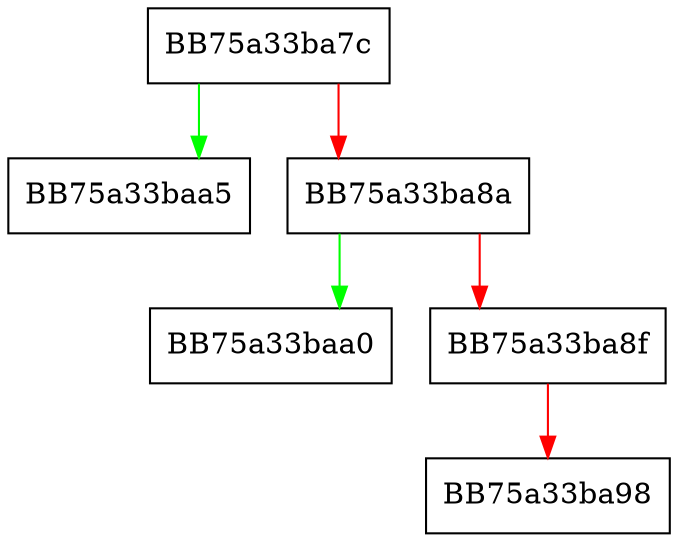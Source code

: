 digraph GetStructSizeEx {
  node [shape="box"];
  graph [splines=ortho];
  BB75a33ba7c -> BB75a33baa5 [color="green"];
  BB75a33ba7c -> BB75a33ba8a [color="red"];
  BB75a33ba8a -> BB75a33baa0 [color="green"];
  BB75a33ba8a -> BB75a33ba8f [color="red"];
  BB75a33ba8f -> BB75a33ba98 [color="red"];
}